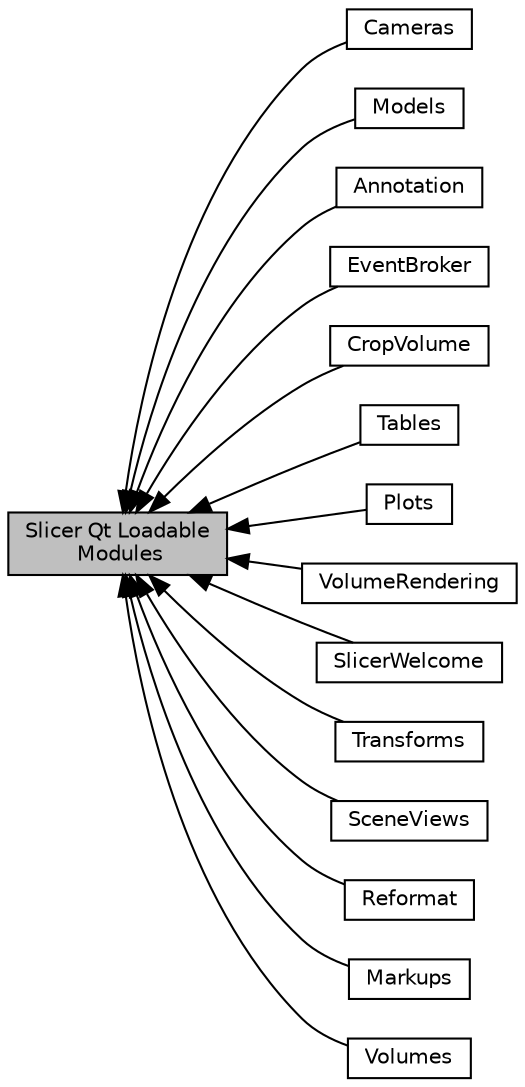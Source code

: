 digraph "Slicer Qt Loadable Modules"
{
  bgcolor="transparent";
  edge [fontname="Helvetica",fontsize="10",labelfontname="Helvetica",labelfontsize="10"];
  node [fontname="Helvetica",fontsize="10",shape=record];
  rankdir=LR;
  Node3 [label="Cameras",height=0.2,width=0.4,color="black",URL="$group__Slicer__QtModules__Cameras.html"];
  Node6 [label="Models",height=0.2,width=0.4,color="black",URL="$group__Slicer__QtModules__Models.html"];
  Node2 [label="Annotation",height=0.2,width=0.4,color="black",URL="$group__Slicer__QtModules__Annotation.html"];
  Node1 [label="EventBroker",height=0.2,width=0.4,color="black",URL="$group__Slicer__QtModules__EventBroker.html"];
  Node0 [label="Slicer Qt Loadable\l Modules",height=0.2,width=0.4,color="black", fillcolor="grey75", style="filled", fontcolor="black"];
  Node4 [label="CropVolume",height=0.2,width=0.4,color="black",URL="$group__Slicer__QtModules__CropVolume.html"];
  Node11 [label="Tables",height=0.2,width=0.4,color="black",URL="$group__Slicer__QtModules__Tables.html"];
  Node7 [label="Plots",height=0.2,width=0.4,color="black",URL="$group__Slicer__QtModules__Plots.html"];
  Node13 [label="VolumeRendering",height=0.2,width=0.4,color="black",URL="$group__Slicer__QtModules__VolumeRendering.html"];
  Node10 [label="SlicerWelcome",height=0.2,width=0.4,color="black",URL="$group__Slicer__QtModules__SlicerWelcome.html"];
  Node12 [label="Transforms",height=0.2,width=0.4,color="black",URL="$group__Slicer__QtModules__Transforms.html"];
  Node9 [label="SceneViews",height=0.2,width=0.4,color="black",URL="$group__Slicer__QtModules__SceneViews.html"];
  Node8 [label="Reformat",height=0.2,width=0.4,color="black",URL="$group__Slicer__QtModules__Reformat.html"];
  Node5 [label="Markups",height=0.2,width=0.4,color="black",URL="$group__Slicer__QtModules__Markups.html"];
  Node14 [label="Volumes",height=0.2,width=0.4,color="black",URL="$group__Slicer__QtModules__Volumes.html"];
  Node0->Node1 [shape=plaintext, dir="back", style="solid"];
  Node0->Node2 [shape=plaintext, dir="back", style="solid"];
  Node0->Node3 [shape=plaintext, dir="back", style="solid"];
  Node0->Node4 [shape=plaintext, dir="back", style="solid"];
  Node0->Node5 [shape=plaintext, dir="back", style="solid"];
  Node0->Node6 [shape=plaintext, dir="back", style="solid"];
  Node0->Node7 [shape=plaintext, dir="back", style="solid"];
  Node0->Node8 [shape=plaintext, dir="back", style="solid"];
  Node0->Node9 [shape=plaintext, dir="back", style="solid"];
  Node0->Node10 [shape=plaintext, dir="back", style="solid"];
  Node0->Node11 [shape=plaintext, dir="back", style="solid"];
  Node0->Node12 [shape=plaintext, dir="back", style="solid"];
  Node0->Node13 [shape=plaintext, dir="back", style="solid"];
  Node0->Node14 [shape=plaintext, dir="back", style="solid"];
}
